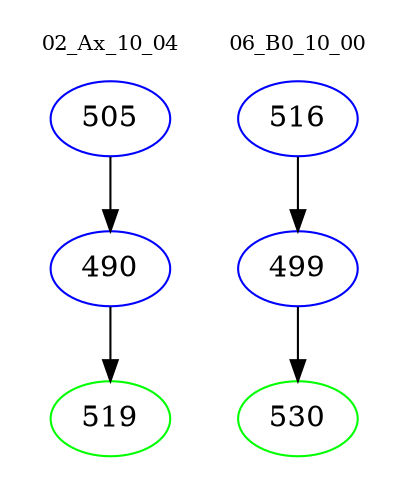 digraph{
subgraph cluster_0 {
color = white
label = "02_Ax_10_04";
fontsize=10;
T0_505 [label="505", color="blue"]
T0_505 -> T0_490 [color="black"]
T0_490 [label="490", color="blue"]
T0_490 -> T0_519 [color="black"]
T0_519 [label="519", color="green"]
}
subgraph cluster_1 {
color = white
label = "06_B0_10_00";
fontsize=10;
T1_516 [label="516", color="blue"]
T1_516 -> T1_499 [color="black"]
T1_499 [label="499", color="blue"]
T1_499 -> T1_530 [color="black"]
T1_530 [label="530", color="green"]
}
}
